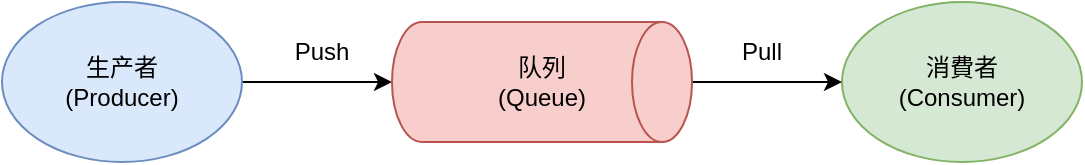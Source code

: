 <mxfile version="15.4.0" type="device"><diagram id="MpEmyti58AlVD0ylVMbN" name="第 1 页"><mxGraphModel dx="1072" dy="832" grid="1" gridSize="10" guides="1" tooltips="1" connect="1" arrows="1" fold="1" page="1" pageScale="1" pageWidth="827" pageHeight="1169" math="0" shadow="0"><root><mxCell id="0"/><mxCell id="1" parent="0"/><mxCell id="XNEOSr0mW0_v5Xc18_y4-4" style="edgeStyle=orthogonalEdgeStyle;rounded=0;orthogonalLoop=1;jettySize=auto;html=1;exitX=1;exitY=0.5;exitDx=0;exitDy=0;entryX=0.5;entryY=1;entryDx=0;entryDy=0;entryPerimeter=0;" edge="1" parent="1" source="XNEOSr0mW0_v5Xc18_y4-1" target="XNEOSr0mW0_v5Xc18_y4-3"><mxGeometry relative="1" as="geometry"/></mxCell><mxCell id="XNEOSr0mW0_v5Xc18_y4-1" value="生产者&lt;br&gt;(&lt;span&gt;Producer)&lt;/span&gt;" style="ellipse;whiteSpace=wrap;html=1;fillColor=#dae8fc;strokeColor=#6c8ebf;" vertex="1" parent="1"><mxGeometry x="40" y="200" width="120" height="80" as="geometry"/></mxCell><mxCell id="XNEOSr0mW0_v5Xc18_y4-2" value="消費者&lt;br&gt;(&lt;span&gt;Consumer&lt;/span&gt;&lt;span&gt;)&lt;/span&gt;" style="ellipse;whiteSpace=wrap;html=1;fillColor=#d5e8d4;strokeColor=#82b366;" vertex="1" parent="1"><mxGeometry x="460" y="200" width="120" height="80" as="geometry"/></mxCell><mxCell id="XNEOSr0mW0_v5Xc18_y4-6" style="edgeStyle=orthogonalEdgeStyle;rounded=0;orthogonalLoop=1;jettySize=auto;html=1;exitX=0.5;exitY=0;exitDx=0;exitDy=0;exitPerimeter=0;entryX=0;entryY=0.5;entryDx=0;entryDy=0;" edge="1" parent="1" source="XNEOSr0mW0_v5Xc18_y4-3" target="XNEOSr0mW0_v5Xc18_y4-2"><mxGeometry relative="1" as="geometry"/></mxCell><mxCell id="XNEOSr0mW0_v5Xc18_y4-3" value="" style="shape=cylinder3;whiteSpace=wrap;html=1;boundedLbl=1;backgroundOutline=1;size=15;rotation=90;fillColor=#f8cecc;strokeColor=#b85450;" vertex="1" parent="1"><mxGeometry x="280" y="165" width="60" height="150" as="geometry"/></mxCell><mxCell id="XNEOSr0mW0_v5Xc18_y4-5" value="Push" style="text;html=1;strokeColor=none;fillColor=none;align=center;verticalAlign=middle;whiteSpace=wrap;rounded=0;" vertex="1" parent="1"><mxGeometry x="170" y="210" width="60" height="30" as="geometry"/></mxCell><mxCell id="XNEOSr0mW0_v5Xc18_y4-7" value="Pull" style="text;html=1;strokeColor=none;fillColor=none;align=center;verticalAlign=middle;whiteSpace=wrap;rounded=0;" vertex="1" parent="1"><mxGeometry x="390" y="210" width="60" height="30" as="geometry"/></mxCell><mxCell id="XNEOSr0mW0_v5Xc18_y4-9" value="队列(Queue)" style="text;html=1;strokeColor=none;fillColor=none;align=center;verticalAlign=middle;whiteSpace=wrap;rounded=0;" vertex="1" parent="1"><mxGeometry x="280" y="225" width="60" height="30" as="geometry"/></mxCell></root></mxGraphModel></diagram></mxfile>